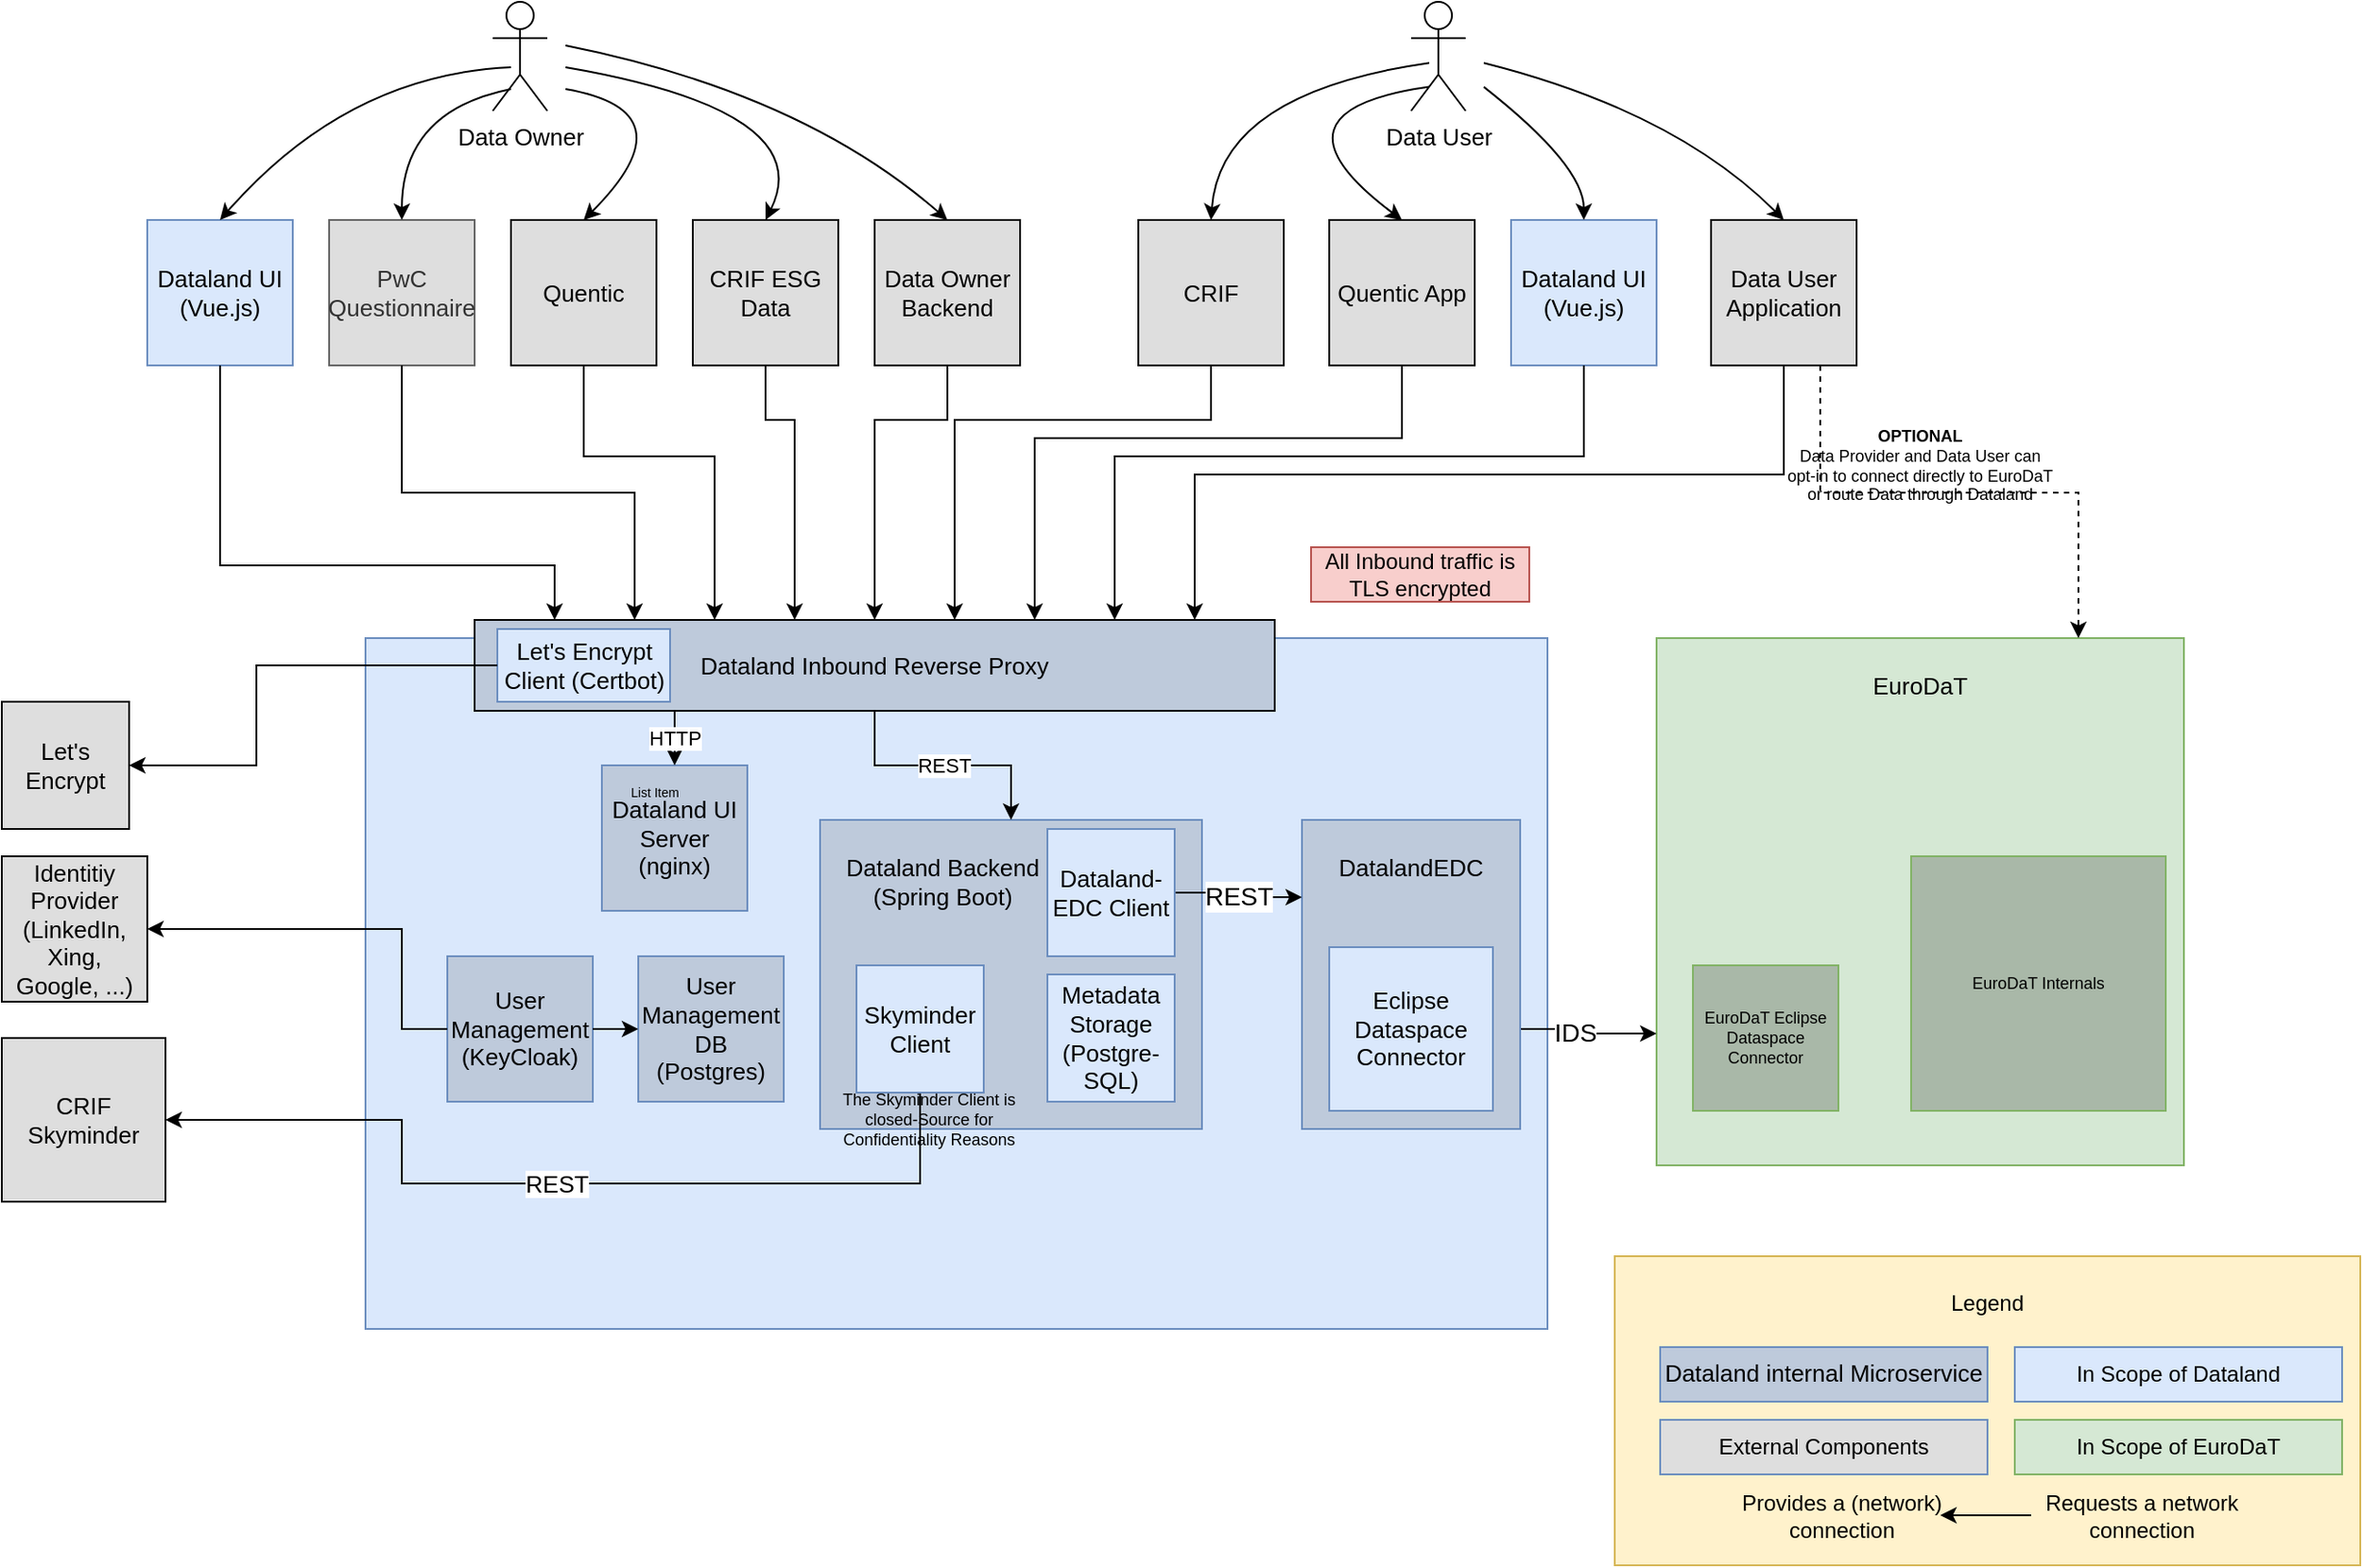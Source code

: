 <mxfile version="20.1.1" type="device"><diagram id="EgJ7EEfOsz50NrqOtSAN" name="Page-1"><mxGraphModel dx="526" dy="381" grid="1" gridSize="10" guides="1" tooltips="1" connect="1" arrows="1" fold="1" page="1" pageScale="1" pageWidth="1654" pageHeight="1169" math="0" shadow="0"><root><mxCell id="0"/><mxCell id="1" parent="0"/><mxCell id="qYgubVpo4Vi_oRc76slj-7" value="Dataland" style="whiteSpace=wrap;html=1;fontSize=13;points=[[0,0,0,0,0],[0,0.25,0,0,0],[0,0.5,0,0,0],[0,0.75,0,0,0],[0,1,0,0,0],[0.1,0,0,0,0],[0.2,0,0,0,0],[0.25,1,0,0,0],[0.3,0,0,0,0],[0.4,0,0,0,0],[0.5,0,0,0,0],[0.5,1,0,0,0],[0.6,0,0,0,0],[0.7,0,0,0,0],[0.75,1,0,0,0],[0.8,0,0,0,0],[0.9,0,0,0,0],[1,0,0,0,0],[1,0.25,0,0,0],[1,0.5,0,0,0],[1,0.75,0,0,0],[1,1,0,0,0]];verticalAlign=top;spacingTop=12;fillColor=#dae8fc;strokeColor=#6c8ebf;imageAspect=0;spacingLeft=90;" parent="1" vertex="1"><mxGeometry x="250" y="360" width="650" height="380" as="geometry"/></mxCell><mxCell id="zA1G0P91OJ-XDcVy-FAF-19" value="&lt;span style=&quot;font-size: 13px&quot;&gt;Dataland Inbound Reverse Proxy&lt;/span&gt;" style="rounded=0;whiteSpace=wrap;html=1;fillColor=#BECADB;points=[[0,0,0,0,0],[0,0.25,0,0,0],[0,0.5,0,0,0],[0,0.75,0,0,0],[0,1,0,0,0],[0.1,0,0,0,0],[0.2,0,0,0,0],[0.25,1,0,0,0],[0.3,0,0,0,0],[0.4,0,0,0,0],[0.5,0,0,0,0],[0.5,1,0,0,0],[0.6,0,0,0,0],[0.7,0,0,0,0],[0.75,1,0,0,0],[0.8,0,0,0,0],[0.9,0,0,0,0],[1,0,0,0,0],[1,0.25,0,0,0],[1,0.5,0,0,0],[1,0.75,0,0,0],[1,1,0,0,0]];" parent="1" vertex="1"><mxGeometry x="310" y="350" width="440" height="50" as="geometry"/></mxCell><mxCell id="zA1G0P91OJ-XDcVy-FAF-1" value="Dataland Backend &lt;br&gt;(Spring Boot)" style="whiteSpace=wrap;html=1;fontSize=13;points=[[0,0,0,0,0],[0,0.25,0,0,0],[0,0.5,0,0,0],[0,0.75,0,0,0],[0,1,0,0,0],[0.1,0,0,0,0],[0.2,0,0,0,0],[0.25,1,0,0,0],[0.3,0,0,0,0],[0.4,0,0,0,0],[0.5,0,0,0,0],[0.5,1,0,0,0],[0.6,0,0,0,0],[0.7,0,0,0,0],[0.75,1,0,0,0],[0.8,0,0,0,0],[0.9,0,0,0,0],[1,0,0,0,0],[1,0.25,0,0,0],[1,0.5,0,0,0],[1,0.75,0,0,0],[1,1,0,0,0]];verticalAlign=top;spacingTop=12;fillColor=#BECADB;strokeColor=#6c8ebf;imageAspect=0;spacingRight=75;" parent="1" vertex="1"><mxGeometry x="500" y="460" width="210" height="170" as="geometry"/></mxCell><mxCell id="qYgubVpo4Vi_oRc76slj-55" value="EuroDaT" style="whiteSpace=wrap;html=1;aspect=fixed;fontSize=13;points=[[0,0,0,0,0],[0,0.25,0,0,0],[0,0.5,0,0,0],[0,0.75,0,0,0],[0,1,0,0,0],[0.1,0,0,0,0],[0.2,0,0,0,0],[0.25,1,0,0,0],[0.3,0,0,0,0],[0.4,0,0,0,0],[0.5,0,0,0,0],[0.5,1,0,0,0],[0.6,0,0,0,0],[0.7,0,0,0,0],[0.75,1,0,0,0],[0.8,0,0,0,0],[0.9,0,0,0,0],[1,0,0,0,0],[1,0.25,0,0,0],[1,0.5,0,0,0],[1,0.75,0,0,0],[1,1,0,0,0]];verticalAlign=top;spacingTop=12;fillColor=#d5e8d4;strokeColor=#82b366;" parent="1" vertex="1"><mxGeometry x="960" y="360" width="290" height="290" as="geometry"/></mxCell><mxCell id="qYgubVpo4Vi_oRc76slj-3" value="Data Owner" style="shape=umlActor;verticalLabelPosition=bottom;verticalAlign=top;html=1;outlineConnect=0;fontSize=13;points=[[0,0.4,0,0,0],[0,0.6,0,0,0],[0,0.8,0,0,0],[0,1,0,0,0],[0.27,0.1,0,0,0],[0.5,0,0,0,0],[0.5,0.5,0,0,0],[0.77,0.1,0,0,0],[1,0.4,0,0,0],[1,0.6,0,0,0],[1,0.8,0,0,0],[1,1,0,0,0]];" parent="1" vertex="1"><mxGeometry x="320" y="10" width="30" height="60" as="geometry"/></mxCell><mxCell id="qYgubVpo4Vi_oRc76slj-8" value="Dataland UI&lt;br&gt;(Vue.js)" style="whiteSpace=wrap;html=1;aspect=fixed;fontSize=13;fillColor=#dae8fc;strokeColor=#6c8ebf;" parent="1" vertex="1"><mxGeometry x="130" y="130" width="80" height="80" as="geometry"/></mxCell><mxCell id="qYgubVpo4Vi_oRc76slj-9" value="PwC Questionnaire" style="whiteSpace=wrap;html=1;aspect=fixed;fontSize=13;fillColor=#DEDEDE;fontColor=#333333;strokeColor=#666666;" parent="1" vertex="1"><mxGeometry x="230" y="130" width="80" height="80" as="geometry"/></mxCell><mxCell id="qYgubVpo4Vi_oRc76slj-10" value="Quentic" style="whiteSpace=wrap;html=1;aspect=fixed;fontSize=13;" parent="1" vertex="1"><mxGeometry x="330" y="130" width="80" height="80" as="geometry"/></mxCell><mxCell id="qYgubVpo4Vi_oRc76slj-11" value="Quentic App" style="whiteSpace=wrap;html=1;aspect=fixed;fontSize=13;fillColor=#DEDEDE;" parent="1" vertex="1"><mxGeometry x="780" y="130" width="80" height="80" as="geometry"/></mxCell><mxCell id="qYgubVpo4Vi_oRc76slj-12" value="Dataland UI&lt;br&gt;(Vue.js)" style="whiteSpace=wrap;html=1;aspect=fixed;fontSize=13;fillColor=#dae8fc;strokeColor=#6c8ebf;" parent="1" vertex="1"><mxGeometry x="880" y="130" width="80" height="80" as="geometry"/></mxCell><mxCell id="qYgubVpo4Vi_oRc76slj-13" value="Data Owner Backend" style="whiteSpace=wrap;html=1;aspect=fixed;fontSize=13;fillColor=#DEDEDE;" parent="1" vertex="1"><mxGeometry x="530" y="130" width="80" height="80" as="geometry"/></mxCell><mxCell id="qYgubVpo4Vi_oRc76slj-14" value="Data User Application" style="whiteSpace=wrap;html=1;aspect=fixed;fontSize=13;fillColor=#DEDEDE;" parent="1" vertex="1"><mxGeometry x="990" y="130" width="80" height="80" as="geometry"/></mxCell><mxCell id="qYgubVpo4Vi_oRc76slj-16" value="" style="curved=1;endArrow=classic;html=1;rounded=0;fontSize=13;entryX=0.5;entryY=0;entryDx=0;entryDy=0;exitX=1;exitY=0.4;exitDx=0;exitDy=0;exitPerimeter=0;" parent="1" target="qYgubVpo4Vi_oRc76slj-13" edge="1"><mxGeometry width="50" height="50" relative="1" as="geometry"><mxPoint x="360" y="34" as="sourcePoint"/><mxPoint x="470" y="15" as="targetPoint"/><Array as="points"><mxPoint x="490" y="60"/></Array></mxGeometry></mxCell><mxCell id="qYgubVpo4Vi_oRc76slj-17" value="" style="curved=1;endArrow=classic;html=1;rounded=0;fontSize=13;entryX=0.5;entryY=0;entryDx=0;entryDy=0;exitX=1;exitY=0.8;exitDx=0;exitDy=0;exitPerimeter=0;" parent="1" target="qYgubVpo4Vi_oRc76slj-10" edge="1"><mxGeometry width="50" height="50" relative="1" as="geometry"><mxPoint x="360" y="58" as="sourcePoint"/><mxPoint x="540" y="140" as="targetPoint"/><Array as="points"><mxPoint x="430" y="70"/></Array></mxGeometry></mxCell><mxCell id="qYgubVpo4Vi_oRc76slj-19" value="" style="curved=1;endArrow=classic;html=1;rounded=0;fontSize=13;entryX=0.5;entryY=0;entryDx=0;entryDy=0;exitX=0;exitY=0.6;exitDx=0;exitDy=0;exitPerimeter=0;" parent="1" target="qYgubVpo4Vi_oRc76slj-8" edge="1"><mxGeometry width="50" height="50" relative="1" as="geometry"><mxPoint x="330" y="46.0" as="sourcePoint"/><mxPoint x="220" y="110" as="targetPoint"/><Array as="points"><mxPoint x="240" y="50"/></Array></mxGeometry></mxCell><mxCell id="qYgubVpo4Vi_oRc76slj-20" value="" style="curved=1;endArrow=classic;html=1;rounded=0;fontSize=13;entryX=0.5;entryY=0;entryDx=0;entryDy=0;exitX=0;exitY=0.8;exitDx=0;exitDy=0;exitPerimeter=0;" parent="1" target="qYgubVpo4Vi_oRc76slj-9" edge="1"><mxGeometry width="50" height="50" relative="1" as="geometry"><mxPoint x="330" y="58" as="sourcePoint"/><mxPoint x="180" y="140" as="targetPoint"/><Array as="points"><mxPoint x="270" y="70"/></Array></mxGeometry></mxCell><mxCell id="qYgubVpo4Vi_oRc76slj-23" value="" style="edgeStyle=elbowEdgeStyle;elbow=vertical;endArrow=classic;html=1;rounded=0;fontSize=13;exitX=0.5;exitY=1;exitDx=0;exitDy=0;entryX=0.1;entryY=0;entryDx=0;entryDy=0;entryPerimeter=0;startArrow=none;startFill=0;endFill=1;" parent="1" source="qYgubVpo4Vi_oRc76slj-8" target="zA1G0P91OJ-XDcVy-FAF-19" edge="1"><mxGeometry width="50" height="50" relative="1" as="geometry"><mxPoint x="630" y="590" as="sourcePoint"/><mxPoint x="680" y="540" as="targetPoint"/><Array as="points"><mxPoint x="320" y="320"/></Array></mxGeometry></mxCell><mxCell id="qYgubVpo4Vi_oRc76slj-24" value="" style="edgeStyle=elbowEdgeStyle;elbow=vertical;endArrow=classic;html=1;rounded=0;fontSize=13;exitX=0.5;exitY=1;exitDx=0;exitDy=0;entryX=0.2;entryY=0;entryDx=0;entryDy=0;entryPerimeter=0;" parent="1" source="qYgubVpo4Vi_oRc76slj-9" target="zA1G0P91OJ-XDcVy-FAF-19" edge="1"><mxGeometry width="50" height="50" relative="1" as="geometry"><mxPoint x="180" y="220" as="sourcePoint"/><mxPoint x="396" y="320" as="targetPoint"/><Array as="points"><mxPoint x="400" y="280"/></Array></mxGeometry></mxCell><mxCell id="qYgubVpo4Vi_oRc76slj-25" value="" style="edgeStyle=elbowEdgeStyle;elbow=vertical;endArrow=classic;html=1;rounded=0;fontSize=13;exitX=0.5;exitY=1;exitDx=0;exitDy=0;entryX=0.3;entryY=0;entryDx=0;entryDy=0;entryPerimeter=0;" parent="1" source="qYgubVpo4Vi_oRc76slj-10" target="zA1G0P91OJ-XDcVy-FAF-19" edge="1"><mxGeometry width="50" height="50" relative="1" as="geometry"><mxPoint x="300" y="220" as="sourcePoint"/><mxPoint x="452" y="320" as="targetPoint"/><Array as="points"><mxPoint x="490" y="260"/></Array></mxGeometry></mxCell><mxCell id="qYgubVpo4Vi_oRc76slj-26" value="" style="edgeStyle=elbowEdgeStyle;elbow=vertical;endArrow=classic;html=1;rounded=0;fontSize=13;exitX=0.5;exitY=1;exitDx=0;exitDy=0;entryX=0.5;entryY=0;entryDx=0;entryDy=0;entryPerimeter=0;" parent="1" source="qYgubVpo4Vi_oRc76slj-13" target="zA1G0P91OJ-XDcVy-FAF-19" edge="1"><mxGeometry width="50" height="50" relative="1" as="geometry"><mxPoint x="420" y="220" as="sourcePoint"/><mxPoint x="530" y="330" as="targetPoint"/><Array as="points"><mxPoint x="450" y="240"/></Array></mxGeometry></mxCell><mxCell id="qYgubVpo4Vi_oRc76slj-27" value="" style="edgeStyle=elbowEdgeStyle;elbow=vertical;endArrow=classic;html=1;rounded=0;fontSize=13;exitX=0.5;exitY=1;exitDx=0;exitDy=0;entryX=0.7;entryY=0;entryDx=0;entryDy=0;entryPerimeter=0;" parent="1" source="qYgubVpo4Vi_oRc76slj-11" target="zA1G0P91OJ-XDcVy-FAF-19" edge="1"><mxGeometry width="50" height="50" relative="1" as="geometry"><mxPoint x="734" y="220" as="sourcePoint"/><mxPoint x="629" y="350" as="targetPoint"/><Array as="points"><mxPoint x="654" y="250"/></Array></mxGeometry></mxCell><mxCell id="qYgubVpo4Vi_oRc76slj-28" value="" style="edgeStyle=elbowEdgeStyle;elbow=vertical;endArrow=classic;html=1;rounded=0;fontSize=13;exitX=0.5;exitY=1;exitDx=0;exitDy=0;entryX=0.8;entryY=0;entryDx=0;entryDy=0;entryPerimeter=0;" parent="1" source="qYgubVpo4Vi_oRc76slj-12" target="zA1G0P91OJ-XDcVy-FAF-19" edge="1"><mxGeometry width="50" height="50" relative="1" as="geometry"><mxPoint x="740" y="220" as="sourcePoint"/><mxPoint x="616" y="370" as="targetPoint"/><Array as="points"><mxPoint x="664" y="260"/></Array></mxGeometry></mxCell><mxCell id="qYgubVpo4Vi_oRc76slj-29" value="" style="edgeStyle=elbowEdgeStyle;elbow=vertical;endArrow=classic;html=1;rounded=0;fontSize=13;exitX=0.5;exitY=1;exitDx=0;exitDy=0;entryX=0.9;entryY=0;entryDx=0;entryDy=0;entryPerimeter=0;" parent="1" source="qYgubVpo4Vi_oRc76slj-14" target="zA1G0P91OJ-XDcVy-FAF-19" edge="1"><mxGeometry width="50" height="50" relative="1" as="geometry"><mxPoint x="860" y="220" as="sourcePoint"/><mxPoint x="644" y="370" as="targetPoint"/><Array as="points"><mxPoint x="674" y="270"/></Array></mxGeometry></mxCell><mxCell id="qYgubVpo4Vi_oRc76slj-30" value="" style="curved=1;endArrow=classic;html=1;rounded=0;fontSize=13;entryX=0.5;entryY=0;entryDx=0;entryDy=0;exitX=1;exitY=0.56;exitDx=0;exitDy=0;exitPerimeter=0;" parent="1" target="qYgubVpo4Vi_oRc76slj-14" edge="1"><mxGeometry width="50" height="50" relative="1" as="geometry"><mxPoint x="865" y="43.6" as="sourcePoint"/><mxPoint x="1055" y="147.93" as="targetPoint"/><Array as="points"><mxPoint x="970" y="70"/></Array></mxGeometry></mxCell><mxCell id="qYgubVpo4Vi_oRc76slj-32" value="Data User" style="shape=umlActor;verticalLabelPosition=bottom;verticalAlign=top;html=1;outlineConnect=0;fontSize=13;points=[[0,0.33,0,0,0],[0,0.56,0,0,0],[0,0.78,0,0,0],[0,1,0,0,0],[0.27,0.1,0,0,0],[0.5,0,0,0,0],[0.5,0.5,0,0,0],[0.77,0.1,0,0,0],[1,0.33,0,0,0],[1,0.56,0,0,0],[1,0.78,0,0,0],[1,1,0,0,0]];" parent="1" vertex="1"><mxGeometry x="825" y="10" width="30" height="60" as="geometry"/></mxCell><mxCell id="qYgubVpo4Vi_oRc76slj-35" value="" style="curved=1;endArrow=classic;html=1;rounded=0;fontSize=13;entryX=0.5;entryY=0;entryDx=0;entryDy=0;exitX=1;exitY=0.78;exitDx=0;exitDy=0;exitPerimeter=0;" parent="1" target="qYgubVpo4Vi_oRc76slj-12" edge="1"><mxGeometry width="50" height="50" relative="1" as="geometry"><mxPoint x="865" y="56.8" as="sourcePoint"/><mxPoint x="980" y="140" as="targetPoint"/><Array as="points"><mxPoint x="920" y="100"/></Array></mxGeometry></mxCell><mxCell id="qYgubVpo4Vi_oRc76slj-36" value="" style="curved=1;endArrow=classic;html=1;rounded=0;fontSize=13;entryX=0.5;entryY=0;entryDx=0;entryDy=0;exitX=0;exitY=0.78;exitDx=0;exitDy=0;exitPerimeter=0;" parent="1" target="qYgubVpo4Vi_oRc76slj-11" edge="1"><mxGeometry width="50" height="50" relative="1" as="geometry"><mxPoint x="835" y="56.8" as="sourcePoint"/><mxPoint x="860" y="140" as="targetPoint"/><Array as="points"><mxPoint x="740" y="70"/></Array></mxGeometry></mxCell><mxCell id="qYgubVpo4Vi_oRc76slj-37" value="CRIF&lt;br&gt;Skyminder" style="whiteSpace=wrap;html=1;aspect=fixed;fontSize=13;fillColor=#DEDEDE;" parent="1" vertex="1"><mxGeometry x="50" y="580" width="90" height="90" as="geometry"/></mxCell><mxCell id="qYgubVpo4Vi_oRc76slj-44" value="REST" style="endArrow=classic;html=1;rounded=0;fontSize=13;exitX=0.5;exitY=1;exitDx=0;exitDy=0;entryX=1;entryY=0.5;entryDx=0;entryDy=0;edgeStyle=orthogonalEdgeStyle;" parent="1" source="qYgubVpo4Vi_oRc76slj-38" target="qYgubVpo4Vi_oRc76slj-37" edge="1"><mxGeometry width="50" height="50" relative="1" as="geometry"><mxPoint x="290" y="585" as="sourcePoint"/><mxPoint x="380" y="440" as="targetPoint"/><Array as="points"><mxPoint x="555" y="660"/><mxPoint x="270" y="660"/><mxPoint x="270" y="625"/></Array></mxGeometry></mxCell><mxCell id="qYgubVpo4Vi_oRc76slj-45" value="Dataland UI&lt;br&gt;Server (nginx)" style="whiteSpace=wrap;html=1;aspect=fixed;fontSize=13;fillColor=#BECADB;strokeColor=#6c8ebf;" parent="1" vertex="1"><mxGeometry x="380" y="430" width="80" height="80" as="geometry"/></mxCell><mxCell id="qYgubVpo4Vi_oRc76slj-51" value="EuroDaT Internals" style="whiteSpace=wrap;html=1;aspect=fixed;fontSize=9;fillColor=#A9B8A8;strokeColor=#82b366;" parent="1" vertex="1"><mxGeometry x="1100" y="480" width="140" height="140" as="geometry"/></mxCell><mxCell id="qYgubVpo4Vi_oRc76slj-53" value="IDS" style="endArrow=classic;startArrow=none;html=1;rounded=0;fontSize=14;entryX=0;entryY=0.75;entryDx=0;entryDy=0;startFill=1;entryPerimeter=0;edgeStyle=orthogonalEdgeStyle;" parent="1" source="qYgubVpo4Vi_oRc76slj-39" target="qYgubVpo4Vi_oRc76slj-55" edge="1"><mxGeometry width="50" height="50" relative="1" as="geometry"><mxPoint x="790" y="580" as="sourcePoint"/><mxPoint x="800" y="565" as="targetPoint"/></mxGeometry></mxCell><mxCell id="qYgubVpo4Vi_oRc76slj-54" value="The Skyminder Client is closed-Source for Confidentiality Reasons" style="text;html=1;strokeColor=none;fillColor=none;align=center;verticalAlign=middle;whiteSpace=wrap;rounded=0;fontSize=9;" parent="1" vertex="1"><mxGeometry x="505" y="610" width="110" height="30" as="geometry"/></mxCell><mxCell id="qYgubVpo4Vi_oRc76slj-56" value="&lt;b&gt;OPTIONAL&lt;/b&gt;&lt;br&gt;Data Provider and Data User can opt-in to connect directly to EuroDaT or route Data through Dataland" style="text;html=1;strokeColor=none;fillColor=none;align=center;verticalAlign=middle;whiteSpace=wrap;rounded=0;fontSize=9;" parent="1" vertex="1"><mxGeometry x="1030" y="250" width="150" height="30" as="geometry"/></mxCell><mxCell id="qYgubVpo4Vi_oRc76slj-58" value="" style="edgeStyle=elbowEdgeStyle;elbow=vertical;endArrow=classic;html=1;rounded=0;fontSize=13;exitX=0.75;exitY=1;exitDx=0;exitDy=0;entryX=0.8;entryY=0;entryDx=0;entryDy=0;entryPerimeter=0;dashed=1;" parent="1" source="qYgubVpo4Vi_oRc76slj-14" target="qYgubVpo4Vi_oRc76slj-55" edge="1"><mxGeometry width="50" height="50" relative="1" as="geometry"><mxPoint x="980" y="220" as="sourcePoint"/><mxPoint x="1040" y="320" as="targetPoint"/><Array as="points"><mxPoint x="1020" y="280"/></Array></mxGeometry></mxCell><mxCell id="mH02m_fli5AvtXu53zwJ-1" value="CRIF ESG Daten" style="whiteSpace=wrap;html=1;aspect=fixed;fontSize=13;" parent="1" vertex="1"><mxGeometry x="430" y="130" width="80" height="80" as="geometry"/></mxCell><mxCell id="mH02m_fli5AvtXu53zwJ-2" value="" style="edgeStyle=elbowEdgeStyle;elbow=vertical;endArrow=classic;html=1;rounded=0;fontSize=13;exitX=0.5;exitY=1;exitDx=0;exitDy=0;entryX=0.4;entryY=0;entryDx=0;entryDy=0;entryPerimeter=0;" parent="1" source="mH02m_fli5AvtXu53zwJ-1" target="zA1G0P91OJ-XDcVy-FAF-19" edge="1"><mxGeometry width="50" height="50" relative="1" as="geometry"><mxPoint x="380.0" y="220" as="sourcePoint"/><mxPoint x="500.0" y="370" as="targetPoint"/><Array as="points"><mxPoint x="500" y="240"/></Array></mxGeometry></mxCell><mxCell id="mH02m_fli5AvtXu53zwJ-3" value="CRIF" style="whiteSpace=wrap;html=1;aspect=fixed;fontSize=13;fillColor=#DEDEDE;" parent="1" vertex="1"><mxGeometry x="675" y="130" width="80" height="80" as="geometry"/></mxCell><mxCell id="mH02m_fli5AvtXu53zwJ-4" value="" style="edgeStyle=elbowEdgeStyle;elbow=vertical;endArrow=classic;html=1;rounded=0;fontSize=13;exitX=0.5;exitY=1;exitDx=0;exitDy=0;entryX=0.6;entryY=0;entryDx=0;entryDy=0;entryPerimeter=0;" parent="1" source="mH02m_fli5AvtXu53zwJ-3" target="zA1G0P91OJ-XDcVy-FAF-19" edge="1"><mxGeometry width="50" height="50" relative="1" as="geometry"><mxPoint x="830" y="220" as="sourcePoint"/><mxPoint x="623" y="370" as="targetPoint"/><Array as="points"><mxPoint x="650" y="240"/></Array></mxGeometry></mxCell><mxCell id="mH02m_fli5AvtXu53zwJ-5" value="" style="curved=1;endArrow=classic;html=1;rounded=0;fontSize=13;entryX=0.5;entryY=0;entryDx=0;entryDy=0;exitX=0;exitY=0.56;exitDx=0;exitDy=0;exitPerimeter=0;" parent="1" target="mH02m_fli5AvtXu53zwJ-3" edge="1"><mxGeometry width="50" height="50" relative="1" as="geometry"><mxPoint x="835" y="43.6" as="sourcePoint"/><mxPoint x="780" y="123.2" as="targetPoint"/><Array as="points"><mxPoint x="720" y="60"/></Array></mxGeometry></mxCell><mxCell id="mH02m_fli5AvtXu53zwJ-12" value="User Management (KeyCloak)" style="whiteSpace=wrap;html=1;aspect=fixed;fontSize=13;fillColor=#BECADB;strokeColor=#6c8ebf;" parent="1" vertex="1"><mxGeometry x="295" y="535" width="80" height="80" as="geometry"/></mxCell><mxCell id="mH02m_fli5AvtXu53zwJ-16" value="Identitiy Provider (LinkedIn, Xing, Google, ...)" style="whiteSpace=wrap;html=1;aspect=fixed;fontSize=13;fillColor=#DEDEDE;" parent="1" vertex="1"><mxGeometry x="50" y="480" width="80" height="80" as="geometry"/></mxCell><mxCell id="mH02m_fli5AvtXu53zwJ-17" value="" style="endArrow=classic;html=1;rounded=0;exitX=0;exitY=0.5;exitDx=0;exitDy=0;entryX=1;entryY=0.5;entryDx=0;entryDy=0;edgeStyle=orthogonalEdgeStyle;" parent="1" source="mH02m_fli5AvtXu53zwJ-12" target="mH02m_fli5AvtXu53zwJ-16" edge="1"><mxGeometry width="50" height="50" relative="1" as="geometry"><mxPoint x="880" y="530" as="sourcePoint"/><mxPoint x="930" y="480" as="targetPoint"/><Array as="points"><mxPoint x="270" y="575"/><mxPoint x="270" y="520"/></Array></mxGeometry></mxCell><mxCell id="mH02m_fli5AvtXu53zwJ-19" value="Quentic" style="whiteSpace=wrap;html=1;aspect=fixed;fontSize=13;fillColor=#DEDEDE;" parent="1" vertex="1"><mxGeometry x="330" y="130" width="80" height="80" as="geometry"/></mxCell><mxCell id="mH02m_fli5AvtXu53zwJ-20" value="CRIF ESG Data" style="whiteSpace=wrap;html=1;aspect=fixed;fontSize=13;fillColor=#DEDEDE;" parent="1" vertex="1"><mxGeometry x="430" y="130" width="80" height="80" as="geometry"/></mxCell><mxCell id="qYgubVpo4Vi_oRc76slj-38" value="Skyminder Client" style="whiteSpace=wrap;html=1;aspect=fixed;fontSize=13;fillColor=#dae8fc;strokeColor=#6c8ebf;" parent="1" vertex="1"><mxGeometry x="520" y="540" width="70" height="70" as="geometry"/></mxCell><mxCell id="zA1G0P91OJ-XDcVy-FAF-11" value="REST" style="edgeStyle=orthogonalEdgeStyle;rounded=0;orthogonalLoop=1;jettySize=auto;html=1;strokeColor=default;entryX=0.5;entryY=0;entryDx=0;entryDy=0;entryPerimeter=0;exitX=0.5;exitY=1;exitDx=0;exitDy=0;exitPerimeter=0;" parent="1" source="zA1G0P91OJ-XDcVy-FAF-19" target="zA1G0P91OJ-XDcVy-FAF-1" edge="1"><mxGeometry relative="1" as="geometry"><mxPoint x="490.0" y="420.0" as="sourcePoint"/></mxGeometry></mxCell><mxCell id="Ohn2PbvtHQVJ30cd-kOk-3" value="DatalandEDC" style="whiteSpace=wrap;html=1;fontSize=13;points=[[0,0,0,0,0],[0,0.25,0,0,0],[0,0.5,0,0,0],[0,0.75,0,0,0],[0,1,0,0,0],[0.1,0,0,0,0],[0.2,0,0,0,0],[0.25,1,0,0,0],[0.3,0,0,0,0],[0.4,0,0,0,0],[0.5,0,0,0,0],[0.5,1,0,0,0],[0.6,0,0,0,0],[0.7,0,0,0,0],[0.75,1,0,0,0],[0.8,0,0,0,0],[0.9,0,0,0,0],[1,0,0,0,0],[1,0.25,0,0,0],[1,0.5,0,0,0],[1,0.75,0,0,0],[1,1,0,0,0]];verticalAlign=top;spacingTop=12;fillColor=#BECADB;strokeColor=#6c8ebf;imageAspect=0;" parent="1" vertex="1"><mxGeometry x="765" y="460" width="120" height="170" as="geometry"/></mxCell><mxCell id="zA1G0P91OJ-XDcVy-FAF-14" value="HTTP" style="edgeStyle=orthogonalEdgeStyle;rounded=0;orthogonalLoop=1;jettySize=auto;html=1;strokeColor=default;exitX=0.25;exitY=1;exitDx=0;exitDy=0;exitPerimeter=0;" parent="1" source="zA1G0P91OJ-XDcVy-FAF-19" target="qYgubVpo4Vi_oRc76slj-45" edge="1"><mxGeometry relative="1" as="geometry"><mxPoint x="450" y="460" as="sourcePoint"/></mxGeometry></mxCell><mxCell id="u2gIAsVN3r79u-wtiOPY-1" value="" style="curved=1;endArrow=classic;html=1;rounded=0;fontSize=13;entryX=0.5;entryY=0;entryDx=0;entryDy=0;exitX=1;exitY=0.6;exitDx=0;exitDy=0;exitPerimeter=0;" parent="1" target="mH02m_fli5AvtXu53zwJ-20" edge="1"><mxGeometry width="50" height="50" relative="1" as="geometry"><mxPoint x="360" y="46.0" as="sourcePoint"/><mxPoint x="580" y="140" as="targetPoint"/><Array as="points"><mxPoint x="500" y="70"/></Array></mxGeometry></mxCell><mxCell id="Ohn2PbvtHQVJ30cd-kOk-1" value="EuroDaT Eclipse Dataspace Connector" style="whiteSpace=wrap;html=1;aspect=fixed;fontSize=9;fillColor=#A9B8A8;strokeColor=#82b366;" parent="1" vertex="1"><mxGeometry x="980" y="540" width="80" height="80" as="geometry"/></mxCell><mxCell id="qYgubVpo4Vi_oRc76slj-39" value="Eclipse Dataspace Connector" style="whiteSpace=wrap;html=1;aspect=fixed;fontSize=13;fillColor=#dae8fc;strokeColor=#6c8ebf;" parent="1" vertex="1"><mxGeometry x="780" y="530" width="90" height="90" as="geometry"/></mxCell><mxCell id="Ohn2PbvtHQVJ30cd-kOk-7" value="REST" style="edgeStyle=elbowEdgeStyle;elbow=horizontal;endArrow=classic;html=1;rounded=0;fontSize=14;entryX=0;entryY=0.25;entryDx=0;entryDy=0;entryPerimeter=0;exitX=1;exitY=0.5;exitDx=0;exitDy=0;" parent="1" source="gFxyuHnfqXO-C7nRIjgv-2" target="Ohn2PbvtHQVJ30cd-kOk-3" edge="1"><mxGeometry width="50" height="50" relative="1" as="geometry"><mxPoint x="280" y="610" as="sourcePoint"/><mxPoint x="330" y="560" as="targetPoint"/></mxGeometry></mxCell><mxCell id="Ohn2PbvtHQVJ30cd-kOk-10" value="Metadata Storage (Postgre-SQL)" style="whiteSpace=wrap;html=1;aspect=fixed;fontSize=13;fillColor=#dae8fc;strokeColor=#6c8ebf;" parent="1" vertex="1"><mxGeometry x="625" y="545" width="70" height="70" as="geometry"/></mxCell><mxCell id="gFxyuHnfqXO-C7nRIjgv-2" value="Dataland-EDC Client" style="whiteSpace=wrap;html=1;aspect=fixed;fontSize=13;fillColor=#dae8fc;strokeColor=#6c8ebf;" parent="1" vertex="1"><mxGeometry x="625" y="465" width="70" height="70" as="geometry"/></mxCell><mxCell id="gFxyuHnfqXO-C7nRIjgv-3" value="" style="group" parent="1" vertex="1" connectable="0"><mxGeometry x="937" y="700" width="410" height="170" as="geometry"/></mxCell><mxCell id="mH02m_fli5AvtXu53zwJ-22" value="Legend" style="rounded=0;whiteSpace=wrap;html=1;fillColor=#fff2cc;gradientDirection=north;verticalAlign=top;spacingTop=12;strokeColor=#d6b656;" parent="gFxyuHnfqXO-C7nRIjgv-3" vertex="1"><mxGeometry width="410" height="170" as="geometry"/></mxCell><mxCell id="mH02m_fli5AvtXu53zwJ-26" value="" style="group" parent="gFxyuHnfqXO-C7nRIjgv-3" vertex="1" connectable="0"><mxGeometry x="65" y="127.5" width="280" height="30" as="geometry"/></mxCell><mxCell id="mH02m_fli5AvtXu53zwJ-9" value="" style="endArrow=classic;html=1;rounded=0;" parent="mH02m_fli5AvtXu53zwJ-26" edge="1"><mxGeometry width="50" height="50" relative="1" as="geometry"><mxPoint x="164" y="15" as="sourcePoint"/><mxPoint x="114" y="15.0" as="targetPoint"/></mxGeometry></mxCell><mxCell id="mH02m_fli5AvtXu53zwJ-10" value="Provides a (network) connection" style="text;html=1;strokeColor=none;fillColor=none;align=center;verticalAlign=middle;whiteSpace=wrap;rounded=0;" parent="mH02m_fli5AvtXu53zwJ-26" vertex="1"><mxGeometry width="120" height="30" as="geometry"/></mxCell><mxCell id="mH02m_fli5AvtXu53zwJ-11" value="Requests a network connection" style="text;html=1;strokeColor=none;fillColor=none;align=center;verticalAlign=middle;whiteSpace=wrap;rounded=0;" parent="mH02m_fli5AvtXu53zwJ-26" vertex="1"><mxGeometry x="170" width="110" height="30" as="geometry"/></mxCell><mxCell id="mH02m_fli5AvtXu53zwJ-27" value="In Scope of Dataland" style="rounded=0;whiteSpace=wrap;html=1;fillColor=#dae8fc;gradientDirection=north;strokeColor=#6c8ebf;" parent="gFxyuHnfqXO-C7nRIjgv-3" vertex="1"><mxGeometry x="220" y="50" width="180" height="30" as="geometry"/></mxCell><mxCell id="mH02m_fli5AvtXu53zwJ-28" value="In Scope of EuroDaT" style="rounded=0;whiteSpace=wrap;html=1;fillColor=#d5e8d4;gradientDirection=north;strokeColor=#82b366;" parent="gFxyuHnfqXO-C7nRIjgv-3" vertex="1"><mxGeometry x="220" y="90" width="180" height="30" as="geometry"/></mxCell><mxCell id="mH02m_fli5AvtXu53zwJ-29" value="External Components" style="rounded=0;whiteSpace=wrap;html=1;fillColor=#DEDEDE;gradientDirection=north;strokeColor=#6c8ebf;" parent="gFxyuHnfqXO-C7nRIjgv-3" vertex="1"><mxGeometry x="25" y="90" width="180" height="30" as="geometry"/></mxCell><mxCell id="gFxyuHnfqXO-C7nRIjgv-1" value="Dataland internal Microservice" style="whiteSpace=wrap;html=1;fontSize=13;points=[[0,0,0,0,0],[0,0.25,0,0,0],[0,0.5,0,0,0],[0,0.75,0,0,0],[0,1,0,0,0],[0.1,0,0,0,0],[0.2,0,0,0,0],[0.25,1,0,0,0],[0.3,0,0,0,0],[0.4,0,0,0,0],[0.5,0,0,0,0],[0.5,1,0,0,0],[0.6,0,0,0,0],[0.7,0,0,0,0],[0.75,1,0,0,0],[0.8,0,0,0,0],[0.9,0,0,0,0],[1,0,0,0,0],[1,0.25,0,0,0],[1,0.5,0,0,0],[1,0.75,0,0,0],[1,1,0,0,0]];verticalAlign=top;spacingTop=0;fillColor=#BECADB;strokeColor=#6c8ebf;imageAspect=0;" parent="gFxyuHnfqXO-C7nRIjgv-3" vertex="1"><mxGeometry x="25" y="50" width="180" height="30" as="geometry"/></mxCell><mxCell id="6PYsqiufvhZ7fBHrDK44-1" value="Let's Encrypt Client (Certbot)" style="whiteSpace=wrap;html=1;fontSize=13;fillColor=#dae8fc;strokeColor=#6c8ebf;" parent="1" vertex="1"><mxGeometry x="322.5" y="355" width="95" height="40" as="geometry"/></mxCell><mxCell id="6PYsqiufvhZ7fBHrDK44-3" value="Let's Encrypt" style="whiteSpace=wrap;html=1;aspect=fixed;fontSize=13;fillColor=#DEDEDE;" parent="1" vertex="1"><mxGeometry x="50" y="395" width="70" height="70" as="geometry"/></mxCell><mxCell id="6PYsqiufvhZ7fBHrDK44-4" value="" style="endArrow=classic;html=1;rounded=0;entryX=1;entryY=0.5;entryDx=0;entryDy=0;exitX=0;exitY=0.5;exitDx=0;exitDy=0;" parent="1" source="6PYsqiufvhZ7fBHrDK44-1" target="6PYsqiufvhZ7fBHrDK44-3" edge="1"><mxGeometry width="50" height="50" relative="1" as="geometry"><mxPoint x="330" y="900" as="sourcePoint"/><mxPoint x="380" y="850" as="targetPoint"/><Array as="points"><mxPoint x="190" y="375"/><mxPoint x="190" y="430"/></Array></mxGeometry></mxCell><mxCell id="6PYsqiufvhZ7fBHrDK44-7" value="All Inbound traffic is TLS encrypted" style="text;html=1;strokeColor=#b85450;fillColor=#f8cecc;align=center;verticalAlign=middle;whiteSpace=wrap;rounded=0;" parent="1" vertex="1"><mxGeometry x="770" y="310" width="120" height="30" as="geometry"/></mxCell><mxCell id="NJA0EDT0E1qpiD6jWOSG-2" value="List Item" style="text;strokeColor=none;fillColor=none;align=left;verticalAlign=middle;spacingLeft=4;spacingRight=4;overflow=hidden;points=[[0,0.5],[1,0.5]];portConstraint=eastwest;rotatable=0;fontSize=7;" parent="1" vertex="1"><mxGeometry x="390" y="430" width="80" height="30" as="geometry"/></mxCell><mxCell id="y_uC0qE6L70KLA-_5PZM-3" value="User Management DB&lt;br&gt;(Postgres)" style="whiteSpace=wrap;html=1;aspect=fixed;fontSize=13;fillColor=#BECADB;strokeColor=#6c8ebf;" vertex="1" parent="1"><mxGeometry x="400" y="535" width="80" height="80" as="geometry"/></mxCell><mxCell id="y_uC0qE6L70KLA-_5PZM-6" value="" style="endArrow=classic;html=1;rounded=0;entryX=0;entryY=0.5;entryDx=0;entryDy=0;" edge="1" parent="1" source="mH02m_fli5AvtXu53zwJ-12" target="y_uC0qE6L70KLA-_5PZM-3"><mxGeometry width="50" height="50" relative="1" as="geometry"><mxPoint x="320" y="640" as="sourcePoint"/><mxPoint x="370" y="590" as="targetPoint"/></mxGeometry></mxCell></root></mxGraphModel></diagram></mxfile>